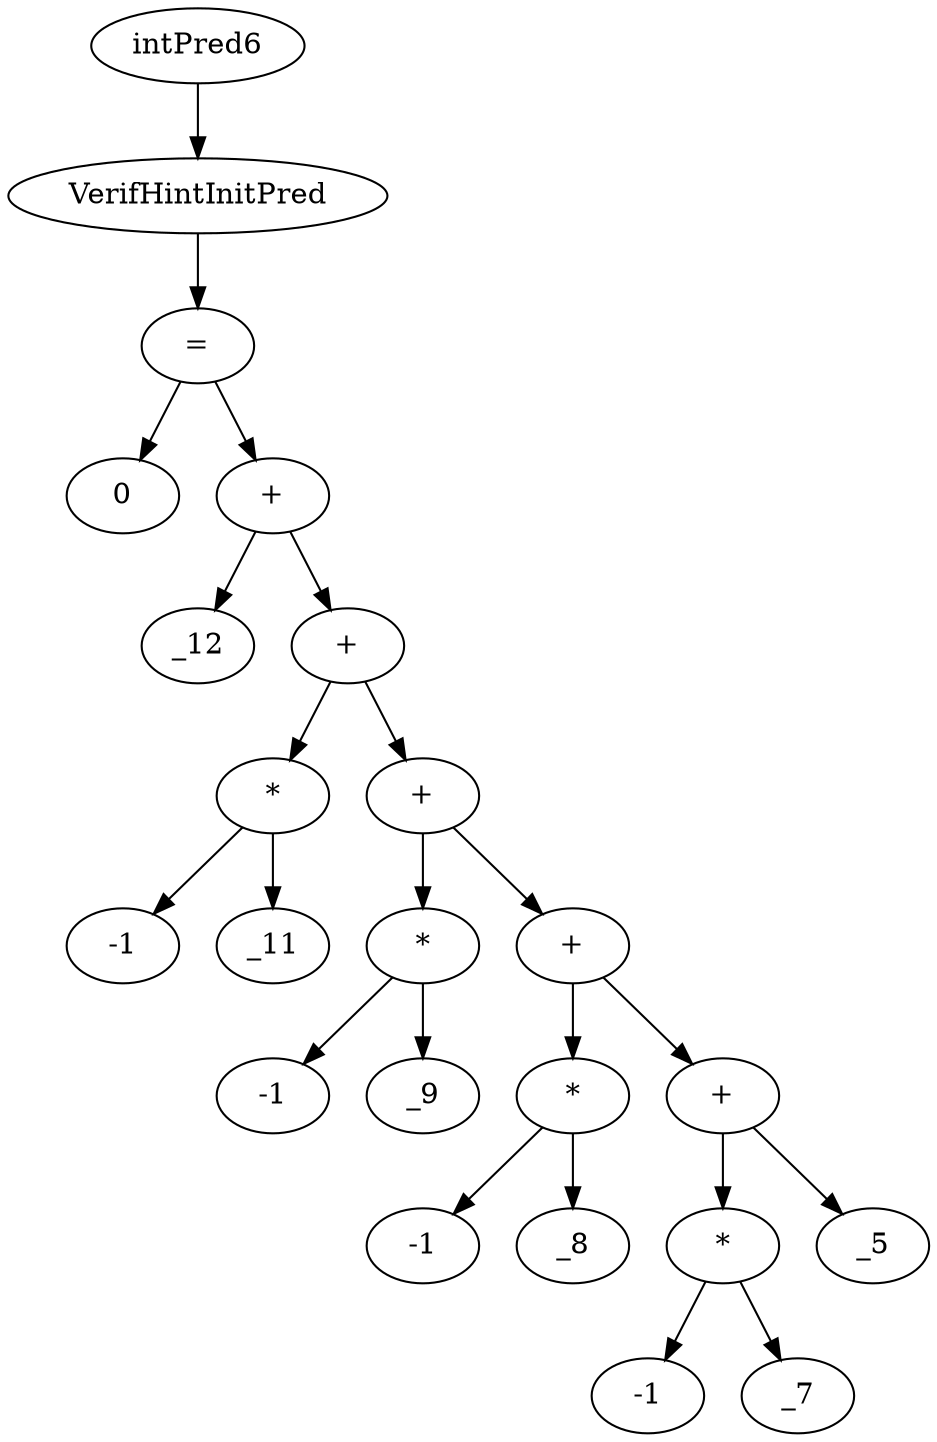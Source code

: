 digraph dag {
0 [label="intPred6"];
1 [label="VerifHintInitPred"];
2 [label="="];
3 [label="0"];
4 [label="+"];
5 [label="_12"];
6 [label="+"];
7 [label="*"];
8 [label="-1"];
9 [label="_11"];
10 [label="+"];
11 [label="*"];
12 [label="-1"];
13 [label="_9"];
14 [label="+"];
15 [label="*"];
16 [label="-1"];
17 [label="_8"];
18 [label="+"];
19 [label="*"];
20 [label="-1"];
21 [label="_7"];
22 [label="_5"];
"0" -> "1"[label=""]
"1" -> "2"[label=""]
"2" -> "4"[label=""]
"2" -> "3"[label=""]
"4" -> "6"[label=""]
"4" -> "5"[label=""]
"6" -> "7"[label=""]
"6" -> "10"[label=""]
"7" -> "9"[label=""]
"7" -> "8"[label=""]
"10" -> "11"[label=""]
"10" -> "14"[label=""]
"11" -> "13"[label=""]
"11" -> "12"[label=""]
"14" -> "15"[label=""]
"14" -> "18"[label=""]
"15" -> "17"[label=""]
"15" -> "16"[label=""]
"18" -> "19"[label=""]
"18" -> "22"[label=""]
"19" -> "21"[label=""]
"19" -> "20"[label=""]
}
